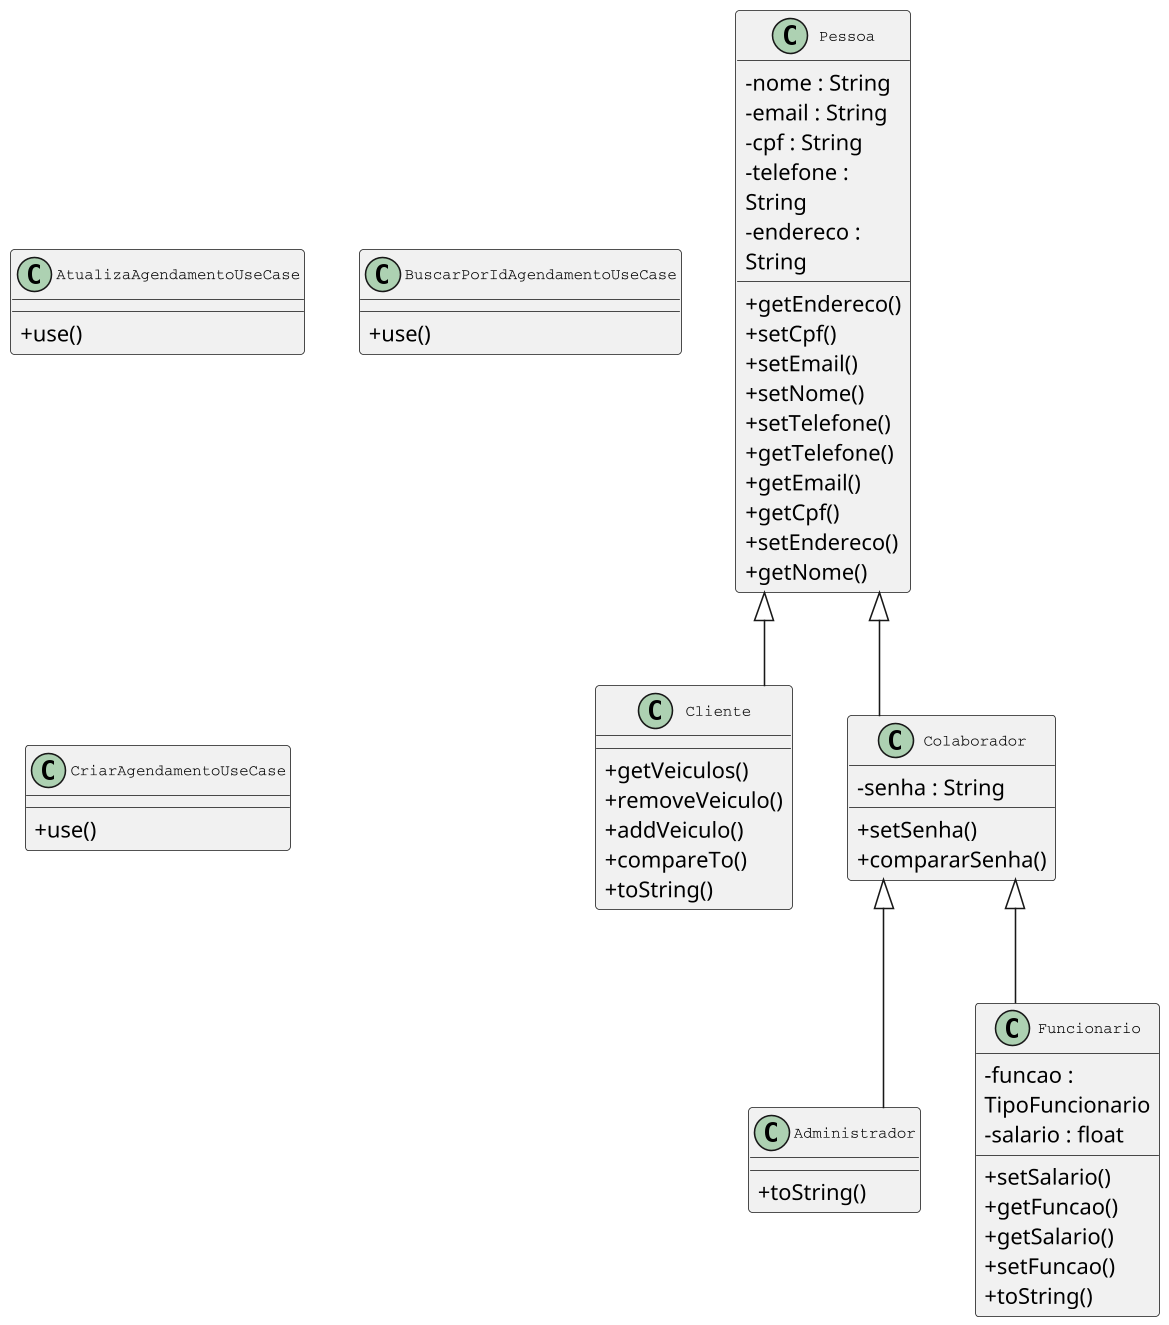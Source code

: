 @startuml
skinparam dpi 150
skinparam classAttributeIconSize 0
skinparam classFontSize 10
skinparam classFontName Courier
skinparam wrapWidth 100
top to bottom direction
skinparam linetype ortho

class Administrador {
  +toString()
}

class Cliente {
  +getVeiculos()
  +removeVeiculo()
  +addVeiculo()
  +compareTo()
  +toString()
}

class Colaborador {
  - senha : String
  +setSenha()
  +compararSenha()
}

class Funcionario {
  - funcao : TipoFuncionario
  - salario : float
  +setSalario()
  +getFuncao()
  +getSalario()
  +setFuncao()
  +toString()
}

class Pessoa {
  - nome : String
  - email : String
  - cpf : String
  - telefone : String
  - endereco : String
  +getEndereco()
  +setCpf()
  +setEmail()
  +setNome()
  +setTelefone()
  +getTelefone()
  +getEmail()
  +getCpf()
  +setEndereco()
  +getNome()
}

class AtualizaAgendamentoUseCase {
  +use()
}

class BuscarPorIdAgendamentoUseCase {
  +use()
}

class CriarAgendamentoUseCase {
  +use()
}

Colaborador <|-- Administrador
Pessoa <|-- Cliente
Pessoa <|-- Colaborador
Colaborador <|-- Funcionario

@enduml
